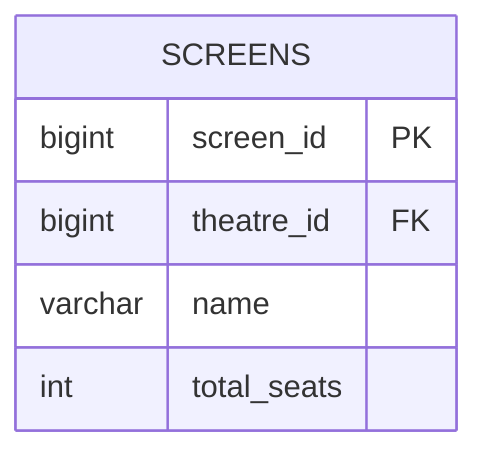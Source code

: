 erDiagram
    SCREENS {
        bigint screen_id PK
        bigint theatre_id FK
        varchar name
        int total_seats
    }